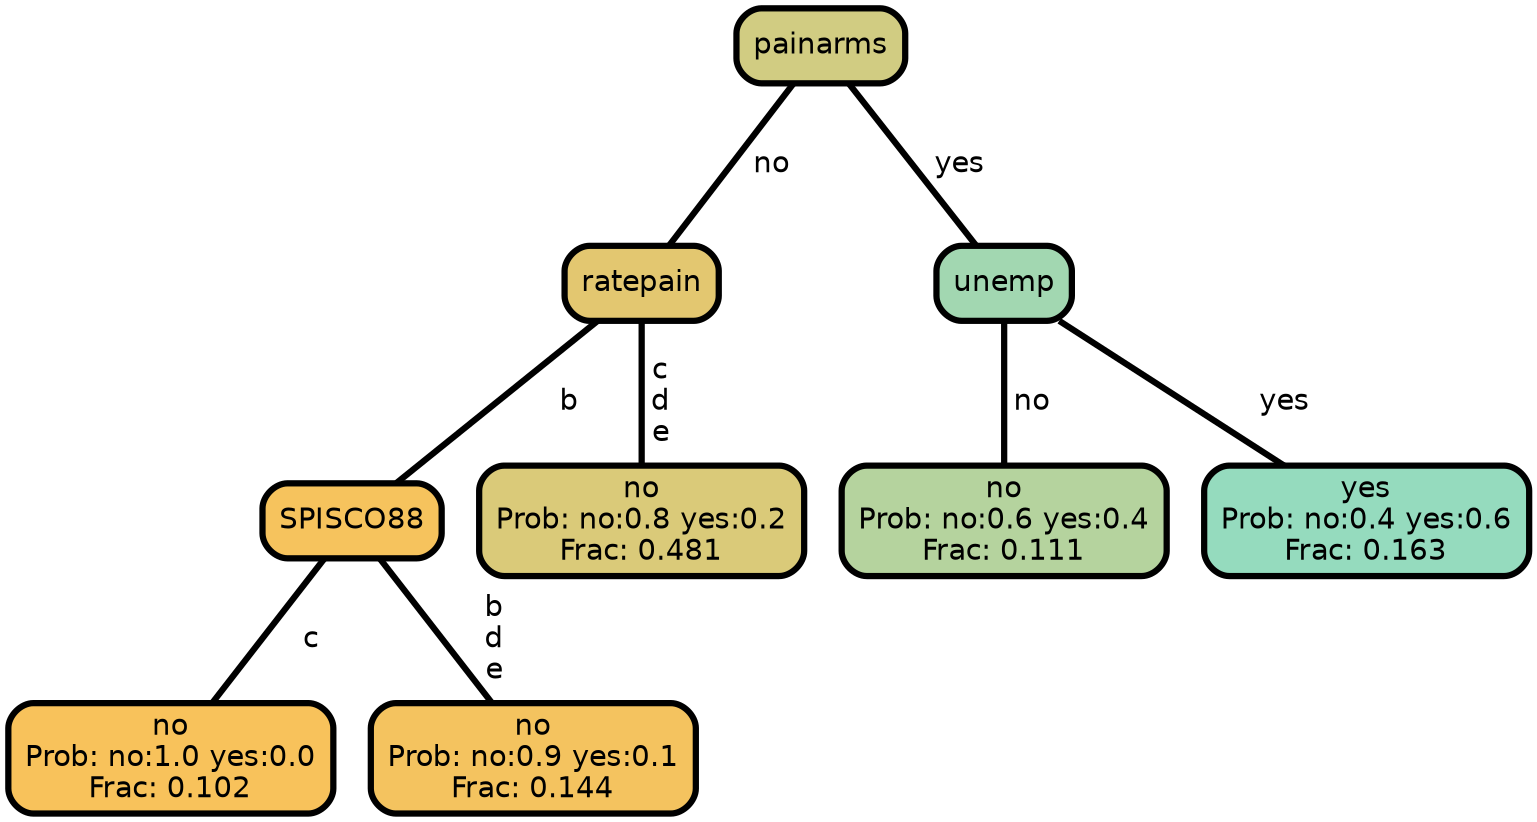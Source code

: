 graph Tree {
node [shape=box, style="filled, rounded",color="black",penwidth="3",fontcolor="black",                 fontname=helvetica] ;
graph [ranksep="0 equally", splines=straight,                 bgcolor=transparent, dpi=200] ;
edge [fontname=helvetica, color=black] ;
0 [label="no
Prob: no:1.0 yes:0.0
Frac: 0.102", fillcolor="#f8c25b"] ;
1 [label="SPISCO88", fillcolor="#f6c35d"] ;
2 [label="no
Prob: no:0.9 yes:0.1
Frac: 0.144", fillcolor="#f4c35f"] ;
3 [label="ratepain", fillcolor="#e3c770"] ;
4 [label="no
Prob: no:0.8 yes:0.2
Frac: 0.481", fillcolor="#daca79"] ;
5 [label="painarms", fillcolor="#d1cc82"] ;
6 [label="no
Prob: no:0.6 yes:0.4
Frac: 0.111", fillcolor="#b5d39e"] ;
7 [label="unemp", fillcolor="#a2d7b1"] ;
8 [label="yes
Prob: no:0.4 yes:0.6
Frac: 0.163", fillcolor="#95dbbe"] ;
1 -- 0 [label=" c",penwidth=3] ;
1 -- 2 [label=" b\n d\n e",penwidth=3] ;
3 -- 1 [label=" b",penwidth=3] ;
3 -- 4 [label=" c\n d\n e",penwidth=3] ;
5 -- 3 [label=" no",penwidth=3] ;
5 -- 7 [label=" yes",penwidth=3] ;
7 -- 6 [label=" no",penwidth=3] ;
7 -- 8 [label=" yes",penwidth=3] ;
{rank = same;}}